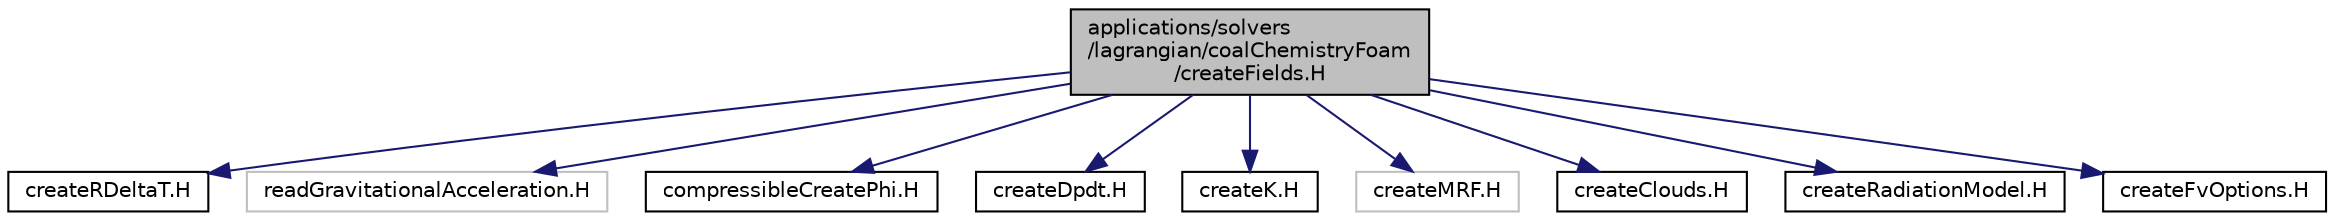 digraph "applications/solvers/lagrangian/coalChemistryFoam/createFields.H"
{
  bgcolor="transparent";
  edge [fontname="Helvetica",fontsize="10",labelfontname="Helvetica",labelfontsize="10"];
  node [fontname="Helvetica",fontsize="10",shape=record];
  Node1 [label="applications/solvers\l/lagrangian/coalChemistryFoam\l/createFields.H",height=0.2,width=0.4,color="black", fillcolor="grey75", style="filled" fontcolor="black"];
  Node1 -> Node2 [color="midnightblue",fontsize="10",style="solid",fontname="Helvetica"];
  Node2 [label="createRDeltaT.H",height=0.2,width=0.4,color="black",URL="$createRDeltaT_8H.html"];
  Node1 -> Node3 [color="midnightblue",fontsize="10",style="solid",fontname="Helvetica"];
  Node3 [label="readGravitationalAcceleration.H",height=0.2,width=0.4,color="grey75"];
  Node1 -> Node4 [color="midnightblue",fontsize="10",style="solid",fontname="Helvetica"];
  Node4 [label="compressibleCreatePhi.H",height=0.2,width=0.4,color="black",URL="$compressibleCreatePhi_8H.html",tooltip="Creates and initialises the face-flux field phi. "];
  Node1 -> Node5 [color="midnightblue",fontsize="10",style="solid",fontname="Helvetica"];
  Node5 [label="createDpdt.H",height=0.2,width=0.4,color="black",URL="$createDpdt_8H.html"];
  Node1 -> Node6 [color="midnightblue",fontsize="10",style="solid",fontname="Helvetica"];
  Node6 [label="createK.H",height=0.2,width=0.4,color="black",URL="$createK_8H.html"];
  Node1 -> Node7 [color="midnightblue",fontsize="10",style="solid",fontname="Helvetica"];
  Node7 [label="createMRF.H",height=0.2,width=0.4,color="grey75"];
  Node1 -> Node8 [color="midnightblue",fontsize="10",style="solid",fontname="Helvetica"];
  Node8 [label="createClouds.H",height=0.2,width=0.4,color="black",URL="$lagrangian_2coalChemistryFoam_2createClouds_8H.html"];
  Node1 -> Node9 [color="midnightblue",fontsize="10",style="solid",fontname="Helvetica"];
  Node9 [label="createRadiationModel.H",height=0.2,width=0.4,color="black",URL="$createRadiationModel_8H.html"];
  Node1 -> Node10 [color="midnightblue",fontsize="10",style="solid",fontname="Helvetica"];
  Node10 [label="createFvOptions.H",height=0.2,width=0.4,color="black",URL="$createFvOptions_8H.html"];
}
